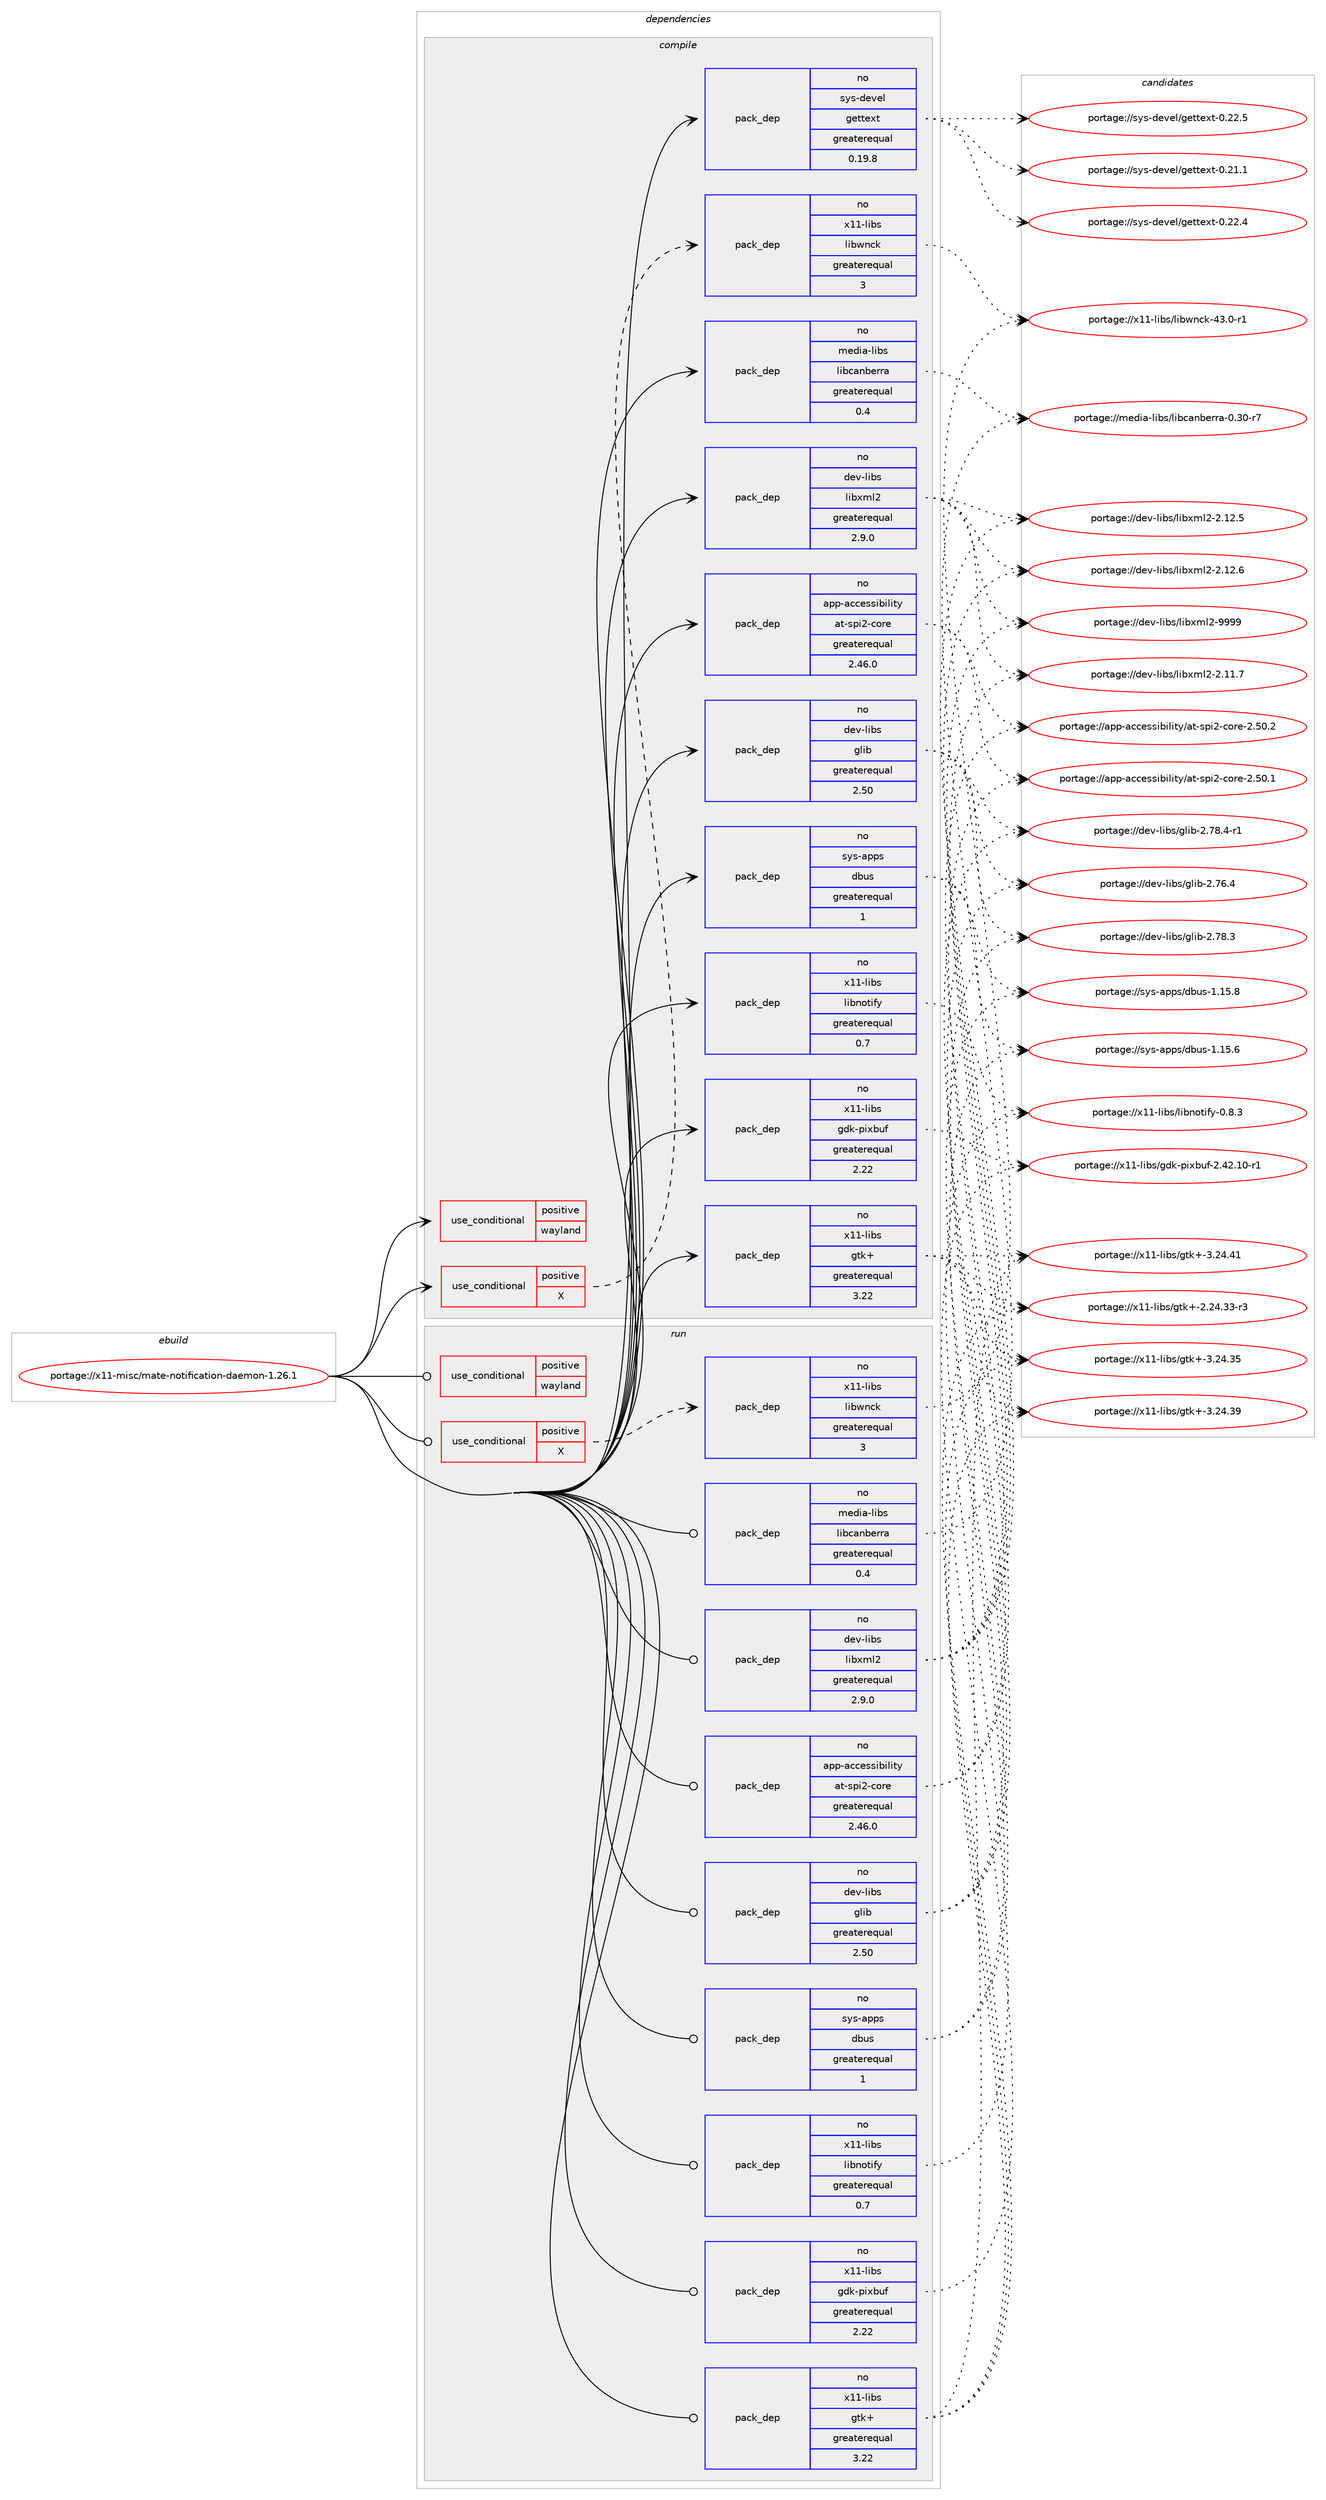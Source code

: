 digraph prolog {

# *************
# Graph options
# *************

newrank=true;
concentrate=true;
compound=true;
graph [rankdir=LR,fontname=Helvetica,fontsize=10,ranksep=1.5];#, ranksep=2.5, nodesep=0.2];
edge  [arrowhead=vee];
node  [fontname=Helvetica,fontsize=10];

# **********
# The ebuild
# **********

subgraph cluster_leftcol {
color=gray;
rank=same;
label=<<i>ebuild</i>>;
id [label="portage://x11-misc/mate-notification-daemon-1.26.1", color=red, width=4, href="../x11-misc/mate-notification-daemon-1.26.1.svg"];
}

# ****************
# The dependencies
# ****************

subgraph cluster_midcol {
color=gray;
label=<<i>dependencies</i>>;
subgraph cluster_compile {
fillcolor="#eeeeee";
style=filled;
label=<<i>compile</i>>;
subgraph cond4024 {
dependency6636 [label=<<TABLE BORDER="0" CELLBORDER="1" CELLSPACING="0" CELLPADDING="4"><TR><TD ROWSPAN="3" CELLPADDING="10">use_conditional</TD></TR><TR><TD>positive</TD></TR><TR><TD>X</TD></TR></TABLE>>, shape=none, color=red];
# *** BEGIN UNKNOWN DEPENDENCY TYPE (TODO) ***
# dependency6636 -> package_dependency(portage://x11-misc/mate-notification-daemon-1.26.1,install,no,x11-libs,libX11,none,[,,],[],[])
# *** END UNKNOWN DEPENDENCY TYPE (TODO) ***

subgraph pack2462 {
dependency6637 [label=<<TABLE BORDER="0" CELLBORDER="1" CELLSPACING="0" CELLPADDING="4" WIDTH="220"><TR><TD ROWSPAN="6" CELLPADDING="30">pack_dep</TD></TR><TR><TD WIDTH="110">no</TD></TR><TR><TD>x11-libs</TD></TR><TR><TD>libwnck</TD></TR><TR><TD>greaterequal</TD></TR><TR><TD>3</TD></TR></TABLE>>, shape=none, color=blue];
}
dependency6636:e -> dependency6637:w [weight=20,style="dashed",arrowhead="vee"];
}
id:e -> dependency6636:w [weight=20,style="solid",arrowhead="vee"];
subgraph cond4025 {
dependency6638 [label=<<TABLE BORDER="0" CELLBORDER="1" CELLSPACING="0" CELLPADDING="4"><TR><TD ROWSPAN="3" CELLPADDING="10">use_conditional</TD></TR><TR><TD>positive</TD></TR><TR><TD>wayland</TD></TR></TABLE>>, shape=none, color=red];
# *** BEGIN UNKNOWN DEPENDENCY TYPE (TODO) ***
# dependency6638 -> package_dependency(portage://x11-misc/mate-notification-daemon-1.26.1,install,no,gui-libs,gtk-layer-shell,none,[,,],[],[])
# *** END UNKNOWN DEPENDENCY TYPE (TODO) ***

}
id:e -> dependency6638:w [weight=20,style="solid",arrowhead="vee"];
subgraph pack2463 {
dependency6639 [label=<<TABLE BORDER="0" CELLBORDER="1" CELLSPACING="0" CELLPADDING="4" WIDTH="220"><TR><TD ROWSPAN="6" CELLPADDING="30">pack_dep</TD></TR><TR><TD WIDTH="110">no</TD></TR><TR><TD>app-accessibility</TD></TR><TR><TD>at-spi2-core</TD></TR><TR><TD>greaterequal</TD></TR><TR><TD>2.46.0</TD></TR></TABLE>>, shape=none, color=blue];
}
id:e -> dependency6639:w [weight=20,style="solid",arrowhead="vee"];
# *** BEGIN UNKNOWN DEPENDENCY TYPE (TODO) ***
# id -> package_dependency(portage://x11-misc/mate-notification-daemon-1.26.1,install,no,app-arch,xz-utils,none,[,,],[],[])
# *** END UNKNOWN DEPENDENCY TYPE (TODO) ***

subgraph pack2464 {
dependency6640 [label=<<TABLE BORDER="0" CELLBORDER="1" CELLSPACING="0" CELLPADDING="4" WIDTH="220"><TR><TD ROWSPAN="6" CELLPADDING="30">pack_dep</TD></TR><TR><TD WIDTH="110">no</TD></TR><TR><TD>dev-libs</TD></TR><TR><TD>glib</TD></TR><TR><TD>greaterequal</TD></TR><TR><TD>2.50</TD></TR></TABLE>>, shape=none, color=blue];
}
id:e -> dependency6640:w [weight=20,style="solid",arrowhead="vee"];
subgraph pack2465 {
dependency6641 [label=<<TABLE BORDER="0" CELLBORDER="1" CELLSPACING="0" CELLPADDING="4" WIDTH="220"><TR><TD ROWSPAN="6" CELLPADDING="30">pack_dep</TD></TR><TR><TD WIDTH="110">no</TD></TR><TR><TD>dev-libs</TD></TR><TR><TD>libxml2</TD></TR><TR><TD>greaterequal</TD></TR><TR><TD>2.9.0</TD></TR></TABLE>>, shape=none, color=blue];
}
id:e -> dependency6641:w [weight=20,style="solid",arrowhead="vee"];
# *** BEGIN UNKNOWN DEPENDENCY TYPE (TODO) ***
# id -> package_dependency(portage://x11-misc/mate-notification-daemon-1.26.1,install,no,dev-util,gdbus-codegen,none,[,,],[],[])
# *** END UNKNOWN DEPENDENCY TYPE (TODO) ***

# *** BEGIN UNKNOWN DEPENDENCY TYPE (TODO) ***
# id -> package_dependency(portage://x11-misc/mate-notification-daemon-1.26.1,install,no,mate-base,mate-panel,none,[,,],[],[])
# *** END UNKNOWN DEPENDENCY TYPE (TODO) ***

subgraph pack2466 {
dependency6642 [label=<<TABLE BORDER="0" CELLBORDER="1" CELLSPACING="0" CELLPADDING="4" WIDTH="220"><TR><TD ROWSPAN="6" CELLPADDING="30">pack_dep</TD></TR><TR><TD WIDTH="110">no</TD></TR><TR><TD>media-libs</TD></TR><TR><TD>libcanberra</TD></TR><TR><TD>greaterequal</TD></TR><TR><TD>0.4</TD></TR></TABLE>>, shape=none, color=blue];
}
id:e -> dependency6642:w [weight=20,style="solid",arrowhead="vee"];
subgraph pack2467 {
dependency6643 [label=<<TABLE BORDER="0" CELLBORDER="1" CELLSPACING="0" CELLPADDING="4" WIDTH="220"><TR><TD ROWSPAN="6" CELLPADDING="30">pack_dep</TD></TR><TR><TD WIDTH="110">no</TD></TR><TR><TD>sys-apps</TD></TR><TR><TD>dbus</TD></TR><TR><TD>greaterequal</TD></TR><TR><TD>1</TD></TR></TABLE>>, shape=none, color=blue];
}
id:e -> dependency6643:w [weight=20,style="solid",arrowhead="vee"];
subgraph pack2468 {
dependency6644 [label=<<TABLE BORDER="0" CELLBORDER="1" CELLSPACING="0" CELLPADDING="4" WIDTH="220"><TR><TD ROWSPAN="6" CELLPADDING="30">pack_dep</TD></TR><TR><TD WIDTH="110">no</TD></TR><TR><TD>sys-devel</TD></TR><TR><TD>gettext</TD></TR><TR><TD>greaterequal</TD></TR><TR><TD>0.19.8</TD></TR></TABLE>>, shape=none, color=blue];
}
id:e -> dependency6644:w [weight=20,style="solid",arrowhead="vee"];
# *** BEGIN UNKNOWN DEPENDENCY TYPE (TODO) ***
# id -> package_dependency(portage://x11-misc/mate-notification-daemon-1.26.1,install,no,virtual,pkgconfig,none,[,,],[],[])
# *** END UNKNOWN DEPENDENCY TYPE (TODO) ***

# *** BEGIN UNKNOWN DEPENDENCY TYPE (TODO) ***
# id -> package_dependency(portage://x11-misc/mate-notification-daemon-1.26.1,install,no,x11-libs,cairo,none,[,,],[],[])
# *** END UNKNOWN DEPENDENCY TYPE (TODO) ***

subgraph pack2469 {
dependency6645 [label=<<TABLE BORDER="0" CELLBORDER="1" CELLSPACING="0" CELLPADDING="4" WIDTH="220"><TR><TD ROWSPAN="6" CELLPADDING="30">pack_dep</TD></TR><TR><TD WIDTH="110">no</TD></TR><TR><TD>x11-libs</TD></TR><TR><TD>gdk-pixbuf</TD></TR><TR><TD>greaterequal</TD></TR><TR><TD>2.22</TD></TR></TABLE>>, shape=none, color=blue];
}
id:e -> dependency6645:w [weight=20,style="solid",arrowhead="vee"];
subgraph pack2470 {
dependency6646 [label=<<TABLE BORDER="0" CELLBORDER="1" CELLSPACING="0" CELLPADDING="4" WIDTH="220"><TR><TD ROWSPAN="6" CELLPADDING="30">pack_dep</TD></TR><TR><TD WIDTH="110">no</TD></TR><TR><TD>x11-libs</TD></TR><TR><TD>gtk+</TD></TR><TR><TD>greaterequal</TD></TR><TR><TD>3.22</TD></TR></TABLE>>, shape=none, color=blue];
}
id:e -> dependency6646:w [weight=20,style="solid",arrowhead="vee"];
subgraph pack2471 {
dependency6647 [label=<<TABLE BORDER="0" CELLBORDER="1" CELLSPACING="0" CELLPADDING="4" WIDTH="220"><TR><TD ROWSPAN="6" CELLPADDING="30">pack_dep</TD></TR><TR><TD WIDTH="110">no</TD></TR><TR><TD>x11-libs</TD></TR><TR><TD>libnotify</TD></TR><TR><TD>greaterequal</TD></TR><TR><TD>0.7</TD></TR></TABLE>>, shape=none, color=blue];
}
id:e -> dependency6647:w [weight=20,style="solid",arrowhead="vee"];
}
subgraph cluster_compileandrun {
fillcolor="#eeeeee";
style=filled;
label=<<i>compile and run</i>>;
}
subgraph cluster_run {
fillcolor="#eeeeee";
style=filled;
label=<<i>run</i>>;
subgraph cond4026 {
dependency6648 [label=<<TABLE BORDER="0" CELLBORDER="1" CELLSPACING="0" CELLPADDING="4"><TR><TD ROWSPAN="3" CELLPADDING="10">use_conditional</TD></TR><TR><TD>positive</TD></TR><TR><TD>X</TD></TR></TABLE>>, shape=none, color=red];
# *** BEGIN UNKNOWN DEPENDENCY TYPE (TODO) ***
# dependency6648 -> package_dependency(portage://x11-misc/mate-notification-daemon-1.26.1,run,no,x11-libs,libX11,none,[,,],[],[])
# *** END UNKNOWN DEPENDENCY TYPE (TODO) ***

subgraph pack2472 {
dependency6649 [label=<<TABLE BORDER="0" CELLBORDER="1" CELLSPACING="0" CELLPADDING="4" WIDTH="220"><TR><TD ROWSPAN="6" CELLPADDING="30">pack_dep</TD></TR><TR><TD WIDTH="110">no</TD></TR><TR><TD>x11-libs</TD></TR><TR><TD>libwnck</TD></TR><TR><TD>greaterequal</TD></TR><TR><TD>3</TD></TR></TABLE>>, shape=none, color=blue];
}
dependency6648:e -> dependency6649:w [weight=20,style="dashed",arrowhead="vee"];
}
id:e -> dependency6648:w [weight=20,style="solid",arrowhead="odot"];
subgraph cond4027 {
dependency6650 [label=<<TABLE BORDER="0" CELLBORDER="1" CELLSPACING="0" CELLPADDING="4"><TR><TD ROWSPAN="3" CELLPADDING="10">use_conditional</TD></TR><TR><TD>positive</TD></TR><TR><TD>wayland</TD></TR></TABLE>>, shape=none, color=red];
# *** BEGIN UNKNOWN DEPENDENCY TYPE (TODO) ***
# dependency6650 -> package_dependency(portage://x11-misc/mate-notification-daemon-1.26.1,run,no,gui-libs,gtk-layer-shell,none,[,,],[],[])
# *** END UNKNOWN DEPENDENCY TYPE (TODO) ***

}
id:e -> dependency6650:w [weight=20,style="solid",arrowhead="odot"];
subgraph pack2473 {
dependency6651 [label=<<TABLE BORDER="0" CELLBORDER="1" CELLSPACING="0" CELLPADDING="4" WIDTH="220"><TR><TD ROWSPAN="6" CELLPADDING="30">pack_dep</TD></TR><TR><TD WIDTH="110">no</TD></TR><TR><TD>app-accessibility</TD></TR><TR><TD>at-spi2-core</TD></TR><TR><TD>greaterequal</TD></TR><TR><TD>2.46.0</TD></TR></TABLE>>, shape=none, color=blue];
}
id:e -> dependency6651:w [weight=20,style="solid",arrowhead="odot"];
subgraph pack2474 {
dependency6652 [label=<<TABLE BORDER="0" CELLBORDER="1" CELLSPACING="0" CELLPADDING="4" WIDTH="220"><TR><TD ROWSPAN="6" CELLPADDING="30">pack_dep</TD></TR><TR><TD WIDTH="110">no</TD></TR><TR><TD>dev-libs</TD></TR><TR><TD>glib</TD></TR><TR><TD>greaterequal</TD></TR><TR><TD>2.50</TD></TR></TABLE>>, shape=none, color=blue];
}
id:e -> dependency6652:w [weight=20,style="solid",arrowhead="odot"];
subgraph pack2475 {
dependency6653 [label=<<TABLE BORDER="0" CELLBORDER="1" CELLSPACING="0" CELLPADDING="4" WIDTH="220"><TR><TD ROWSPAN="6" CELLPADDING="30">pack_dep</TD></TR><TR><TD WIDTH="110">no</TD></TR><TR><TD>dev-libs</TD></TR><TR><TD>libxml2</TD></TR><TR><TD>greaterequal</TD></TR><TR><TD>2.9.0</TD></TR></TABLE>>, shape=none, color=blue];
}
id:e -> dependency6653:w [weight=20,style="solid",arrowhead="odot"];
subgraph pack2476 {
dependency6654 [label=<<TABLE BORDER="0" CELLBORDER="1" CELLSPACING="0" CELLPADDING="4" WIDTH="220"><TR><TD ROWSPAN="6" CELLPADDING="30">pack_dep</TD></TR><TR><TD WIDTH="110">no</TD></TR><TR><TD>media-libs</TD></TR><TR><TD>libcanberra</TD></TR><TR><TD>greaterequal</TD></TR><TR><TD>0.4</TD></TR></TABLE>>, shape=none, color=blue];
}
id:e -> dependency6654:w [weight=20,style="solid",arrowhead="odot"];
subgraph pack2477 {
dependency6655 [label=<<TABLE BORDER="0" CELLBORDER="1" CELLSPACING="0" CELLPADDING="4" WIDTH="220"><TR><TD ROWSPAN="6" CELLPADDING="30">pack_dep</TD></TR><TR><TD WIDTH="110">no</TD></TR><TR><TD>sys-apps</TD></TR><TR><TD>dbus</TD></TR><TR><TD>greaterequal</TD></TR><TR><TD>1</TD></TR></TABLE>>, shape=none, color=blue];
}
id:e -> dependency6655:w [weight=20,style="solid",arrowhead="odot"];
# *** BEGIN UNKNOWN DEPENDENCY TYPE (TODO) ***
# id -> package_dependency(portage://x11-misc/mate-notification-daemon-1.26.1,run,no,x11-libs,cairo,none,[,,],[],[])
# *** END UNKNOWN DEPENDENCY TYPE (TODO) ***

subgraph pack2478 {
dependency6656 [label=<<TABLE BORDER="0" CELLBORDER="1" CELLSPACING="0" CELLPADDING="4" WIDTH="220"><TR><TD ROWSPAN="6" CELLPADDING="30">pack_dep</TD></TR><TR><TD WIDTH="110">no</TD></TR><TR><TD>x11-libs</TD></TR><TR><TD>gdk-pixbuf</TD></TR><TR><TD>greaterequal</TD></TR><TR><TD>2.22</TD></TR></TABLE>>, shape=none, color=blue];
}
id:e -> dependency6656:w [weight=20,style="solid",arrowhead="odot"];
subgraph pack2479 {
dependency6657 [label=<<TABLE BORDER="0" CELLBORDER="1" CELLSPACING="0" CELLPADDING="4" WIDTH="220"><TR><TD ROWSPAN="6" CELLPADDING="30">pack_dep</TD></TR><TR><TD WIDTH="110">no</TD></TR><TR><TD>x11-libs</TD></TR><TR><TD>gtk+</TD></TR><TR><TD>greaterequal</TD></TR><TR><TD>3.22</TD></TR></TABLE>>, shape=none, color=blue];
}
id:e -> dependency6657:w [weight=20,style="solid",arrowhead="odot"];
subgraph pack2480 {
dependency6658 [label=<<TABLE BORDER="0" CELLBORDER="1" CELLSPACING="0" CELLPADDING="4" WIDTH="220"><TR><TD ROWSPAN="6" CELLPADDING="30">pack_dep</TD></TR><TR><TD WIDTH="110">no</TD></TR><TR><TD>x11-libs</TD></TR><TR><TD>libnotify</TD></TR><TR><TD>greaterequal</TD></TR><TR><TD>0.7</TD></TR></TABLE>>, shape=none, color=blue];
}
id:e -> dependency6658:w [weight=20,style="solid",arrowhead="odot"];
# *** BEGIN UNKNOWN DEPENDENCY TYPE (TODO) ***
# id -> package_dependency(portage://x11-misc/mate-notification-daemon-1.26.1,run,weak,x11-misc,notification-daemon,none,[,,],[],[])
# *** END UNKNOWN DEPENDENCY TYPE (TODO) ***

# *** BEGIN UNKNOWN DEPENDENCY TYPE (TODO) ***
# id -> package_dependency(portage://x11-misc/mate-notification-daemon-1.26.1,run,weak,x11-misc,notify-osd,none,[,,],[],[])
# *** END UNKNOWN DEPENDENCY TYPE (TODO) ***

}
}

# **************
# The candidates
# **************

subgraph cluster_choices {
rank=same;
color=gray;
label=<<i>candidates</i>>;

subgraph choice2462 {
color=black;
nodesep=1;
choice1204949451081059811547108105981191109910745525146484511449 [label="portage://x11-libs/libwnck-43.0-r1", color=red, width=4,href="../x11-libs/libwnck-43.0-r1.svg"];
dependency6637:e -> choice1204949451081059811547108105981191109910745525146484511449:w [style=dotted,weight="100"];
}
subgraph choice2463 {
color=black;
nodesep=1;
choice97112112459799991011151151059810510810511612147971164511511210550459911111410145504653484649 [label="portage://app-accessibility/at-spi2-core-2.50.1", color=red, width=4,href="../app-accessibility/at-spi2-core-2.50.1.svg"];
choice97112112459799991011151151059810510810511612147971164511511210550459911111410145504653484650 [label="portage://app-accessibility/at-spi2-core-2.50.2", color=red, width=4,href="../app-accessibility/at-spi2-core-2.50.2.svg"];
dependency6639:e -> choice97112112459799991011151151059810510810511612147971164511511210550459911111410145504653484649:w [style=dotted,weight="100"];
dependency6639:e -> choice97112112459799991011151151059810510810511612147971164511511210550459911111410145504653484650:w [style=dotted,weight="100"];
}
subgraph choice2464 {
color=black;
nodesep=1;
choice1001011184510810598115471031081059845504655544652 [label="portage://dev-libs/glib-2.76.4", color=red, width=4,href="../dev-libs/glib-2.76.4.svg"];
choice1001011184510810598115471031081059845504655564651 [label="portage://dev-libs/glib-2.78.3", color=red, width=4,href="../dev-libs/glib-2.78.3.svg"];
choice10010111845108105981154710310810598455046555646524511449 [label="portage://dev-libs/glib-2.78.4-r1", color=red, width=4,href="../dev-libs/glib-2.78.4-r1.svg"];
dependency6640:e -> choice1001011184510810598115471031081059845504655544652:w [style=dotted,weight="100"];
dependency6640:e -> choice1001011184510810598115471031081059845504655564651:w [style=dotted,weight="100"];
dependency6640:e -> choice10010111845108105981154710310810598455046555646524511449:w [style=dotted,weight="100"];
}
subgraph choice2465 {
color=black;
nodesep=1;
choice100101118451081059811547108105981201091085045504649494655 [label="portage://dev-libs/libxml2-2.11.7", color=red, width=4,href="../dev-libs/libxml2-2.11.7.svg"];
choice100101118451081059811547108105981201091085045504649504653 [label="portage://dev-libs/libxml2-2.12.5", color=red, width=4,href="../dev-libs/libxml2-2.12.5.svg"];
choice100101118451081059811547108105981201091085045504649504654 [label="portage://dev-libs/libxml2-2.12.6", color=red, width=4,href="../dev-libs/libxml2-2.12.6.svg"];
choice10010111845108105981154710810598120109108504557575757 [label="portage://dev-libs/libxml2-9999", color=red, width=4,href="../dev-libs/libxml2-9999.svg"];
dependency6641:e -> choice100101118451081059811547108105981201091085045504649494655:w [style=dotted,weight="100"];
dependency6641:e -> choice100101118451081059811547108105981201091085045504649504653:w [style=dotted,weight="100"];
dependency6641:e -> choice100101118451081059811547108105981201091085045504649504654:w [style=dotted,weight="100"];
dependency6641:e -> choice10010111845108105981154710810598120109108504557575757:w [style=dotted,weight="100"];
}
subgraph choice2466 {
color=black;
nodesep=1;
choice10910110010597451081059811547108105989997110981011141149745484651484511455 [label="portage://media-libs/libcanberra-0.30-r7", color=red, width=4,href="../media-libs/libcanberra-0.30-r7.svg"];
dependency6642:e -> choice10910110010597451081059811547108105989997110981011141149745484651484511455:w [style=dotted,weight="100"];
}
subgraph choice2467 {
color=black;
nodesep=1;
choice1151211154597112112115471009811711545494649534654 [label="portage://sys-apps/dbus-1.15.6", color=red, width=4,href="../sys-apps/dbus-1.15.6.svg"];
choice1151211154597112112115471009811711545494649534656 [label="portage://sys-apps/dbus-1.15.8", color=red, width=4,href="../sys-apps/dbus-1.15.8.svg"];
dependency6643:e -> choice1151211154597112112115471009811711545494649534654:w [style=dotted,weight="100"];
dependency6643:e -> choice1151211154597112112115471009811711545494649534656:w [style=dotted,weight="100"];
}
subgraph choice2468 {
color=black;
nodesep=1;
choice115121115451001011181011084710310111611610112011645484650494649 [label="portage://sys-devel/gettext-0.21.1", color=red, width=4,href="../sys-devel/gettext-0.21.1.svg"];
choice115121115451001011181011084710310111611610112011645484650504652 [label="portage://sys-devel/gettext-0.22.4", color=red, width=4,href="../sys-devel/gettext-0.22.4.svg"];
choice115121115451001011181011084710310111611610112011645484650504653 [label="portage://sys-devel/gettext-0.22.5", color=red, width=4,href="../sys-devel/gettext-0.22.5.svg"];
dependency6644:e -> choice115121115451001011181011084710310111611610112011645484650494649:w [style=dotted,weight="100"];
dependency6644:e -> choice115121115451001011181011084710310111611610112011645484650504652:w [style=dotted,weight="100"];
dependency6644:e -> choice115121115451001011181011084710310111611610112011645484650504653:w [style=dotted,weight="100"];
}
subgraph choice2469 {
color=black;
nodesep=1;
choice1204949451081059811547103100107451121051209811710245504652504649484511449 [label="portage://x11-libs/gdk-pixbuf-2.42.10-r1", color=red, width=4,href="../x11-libs/gdk-pixbuf-2.42.10-r1.svg"];
dependency6645:e -> choice1204949451081059811547103100107451121051209811710245504652504649484511449:w [style=dotted,weight="100"];
}
subgraph choice2470 {
color=black;
nodesep=1;
choice12049494510810598115471031161074345504650524651514511451 [label="portage://x11-libs/gtk+-2.24.33-r3", color=red, width=4,href="../x11-libs/gtk+-2.24.33-r3.svg"];
choice1204949451081059811547103116107434551465052465153 [label="portage://x11-libs/gtk+-3.24.35", color=red, width=4,href="../x11-libs/gtk+-3.24.35.svg"];
choice1204949451081059811547103116107434551465052465157 [label="portage://x11-libs/gtk+-3.24.39", color=red, width=4,href="../x11-libs/gtk+-3.24.39.svg"];
choice1204949451081059811547103116107434551465052465249 [label="portage://x11-libs/gtk+-3.24.41", color=red, width=4,href="../x11-libs/gtk+-3.24.41.svg"];
dependency6646:e -> choice12049494510810598115471031161074345504650524651514511451:w [style=dotted,weight="100"];
dependency6646:e -> choice1204949451081059811547103116107434551465052465153:w [style=dotted,weight="100"];
dependency6646:e -> choice1204949451081059811547103116107434551465052465157:w [style=dotted,weight="100"];
dependency6646:e -> choice1204949451081059811547103116107434551465052465249:w [style=dotted,weight="100"];
}
subgraph choice2471 {
color=black;
nodesep=1;
choice120494945108105981154710810598110111116105102121454846564651 [label="portage://x11-libs/libnotify-0.8.3", color=red, width=4,href="../x11-libs/libnotify-0.8.3.svg"];
dependency6647:e -> choice120494945108105981154710810598110111116105102121454846564651:w [style=dotted,weight="100"];
}
subgraph choice2472 {
color=black;
nodesep=1;
choice1204949451081059811547108105981191109910745525146484511449 [label="portage://x11-libs/libwnck-43.0-r1", color=red, width=4,href="../x11-libs/libwnck-43.0-r1.svg"];
dependency6649:e -> choice1204949451081059811547108105981191109910745525146484511449:w [style=dotted,weight="100"];
}
subgraph choice2473 {
color=black;
nodesep=1;
choice97112112459799991011151151059810510810511612147971164511511210550459911111410145504653484649 [label="portage://app-accessibility/at-spi2-core-2.50.1", color=red, width=4,href="../app-accessibility/at-spi2-core-2.50.1.svg"];
choice97112112459799991011151151059810510810511612147971164511511210550459911111410145504653484650 [label="portage://app-accessibility/at-spi2-core-2.50.2", color=red, width=4,href="../app-accessibility/at-spi2-core-2.50.2.svg"];
dependency6651:e -> choice97112112459799991011151151059810510810511612147971164511511210550459911111410145504653484649:w [style=dotted,weight="100"];
dependency6651:e -> choice97112112459799991011151151059810510810511612147971164511511210550459911111410145504653484650:w [style=dotted,weight="100"];
}
subgraph choice2474 {
color=black;
nodesep=1;
choice1001011184510810598115471031081059845504655544652 [label="portage://dev-libs/glib-2.76.4", color=red, width=4,href="../dev-libs/glib-2.76.4.svg"];
choice1001011184510810598115471031081059845504655564651 [label="portage://dev-libs/glib-2.78.3", color=red, width=4,href="../dev-libs/glib-2.78.3.svg"];
choice10010111845108105981154710310810598455046555646524511449 [label="portage://dev-libs/glib-2.78.4-r1", color=red, width=4,href="../dev-libs/glib-2.78.4-r1.svg"];
dependency6652:e -> choice1001011184510810598115471031081059845504655544652:w [style=dotted,weight="100"];
dependency6652:e -> choice1001011184510810598115471031081059845504655564651:w [style=dotted,weight="100"];
dependency6652:e -> choice10010111845108105981154710310810598455046555646524511449:w [style=dotted,weight="100"];
}
subgraph choice2475 {
color=black;
nodesep=1;
choice100101118451081059811547108105981201091085045504649494655 [label="portage://dev-libs/libxml2-2.11.7", color=red, width=4,href="../dev-libs/libxml2-2.11.7.svg"];
choice100101118451081059811547108105981201091085045504649504653 [label="portage://dev-libs/libxml2-2.12.5", color=red, width=4,href="../dev-libs/libxml2-2.12.5.svg"];
choice100101118451081059811547108105981201091085045504649504654 [label="portage://dev-libs/libxml2-2.12.6", color=red, width=4,href="../dev-libs/libxml2-2.12.6.svg"];
choice10010111845108105981154710810598120109108504557575757 [label="portage://dev-libs/libxml2-9999", color=red, width=4,href="../dev-libs/libxml2-9999.svg"];
dependency6653:e -> choice100101118451081059811547108105981201091085045504649494655:w [style=dotted,weight="100"];
dependency6653:e -> choice100101118451081059811547108105981201091085045504649504653:w [style=dotted,weight="100"];
dependency6653:e -> choice100101118451081059811547108105981201091085045504649504654:w [style=dotted,weight="100"];
dependency6653:e -> choice10010111845108105981154710810598120109108504557575757:w [style=dotted,weight="100"];
}
subgraph choice2476 {
color=black;
nodesep=1;
choice10910110010597451081059811547108105989997110981011141149745484651484511455 [label="portage://media-libs/libcanberra-0.30-r7", color=red, width=4,href="../media-libs/libcanberra-0.30-r7.svg"];
dependency6654:e -> choice10910110010597451081059811547108105989997110981011141149745484651484511455:w [style=dotted,weight="100"];
}
subgraph choice2477 {
color=black;
nodesep=1;
choice1151211154597112112115471009811711545494649534654 [label="portage://sys-apps/dbus-1.15.6", color=red, width=4,href="../sys-apps/dbus-1.15.6.svg"];
choice1151211154597112112115471009811711545494649534656 [label="portage://sys-apps/dbus-1.15.8", color=red, width=4,href="../sys-apps/dbus-1.15.8.svg"];
dependency6655:e -> choice1151211154597112112115471009811711545494649534654:w [style=dotted,weight="100"];
dependency6655:e -> choice1151211154597112112115471009811711545494649534656:w [style=dotted,weight="100"];
}
subgraph choice2478 {
color=black;
nodesep=1;
choice1204949451081059811547103100107451121051209811710245504652504649484511449 [label="portage://x11-libs/gdk-pixbuf-2.42.10-r1", color=red, width=4,href="../x11-libs/gdk-pixbuf-2.42.10-r1.svg"];
dependency6656:e -> choice1204949451081059811547103100107451121051209811710245504652504649484511449:w [style=dotted,weight="100"];
}
subgraph choice2479 {
color=black;
nodesep=1;
choice12049494510810598115471031161074345504650524651514511451 [label="portage://x11-libs/gtk+-2.24.33-r3", color=red, width=4,href="../x11-libs/gtk+-2.24.33-r3.svg"];
choice1204949451081059811547103116107434551465052465153 [label="portage://x11-libs/gtk+-3.24.35", color=red, width=4,href="../x11-libs/gtk+-3.24.35.svg"];
choice1204949451081059811547103116107434551465052465157 [label="portage://x11-libs/gtk+-3.24.39", color=red, width=4,href="../x11-libs/gtk+-3.24.39.svg"];
choice1204949451081059811547103116107434551465052465249 [label="portage://x11-libs/gtk+-3.24.41", color=red, width=4,href="../x11-libs/gtk+-3.24.41.svg"];
dependency6657:e -> choice12049494510810598115471031161074345504650524651514511451:w [style=dotted,weight="100"];
dependency6657:e -> choice1204949451081059811547103116107434551465052465153:w [style=dotted,weight="100"];
dependency6657:e -> choice1204949451081059811547103116107434551465052465157:w [style=dotted,weight="100"];
dependency6657:e -> choice1204949451081059811547103116107434551465052465249:w [style=dotted,weight="100"];
}
subgraph choice2480 {
color=black;
nodesep=1;
choice120494945108105981154710810598110111116105102121454846564651 [label="portage://x11-libs/libnotify-0.8.3", color=red, width=4,href="../x11-libs/libnotify-0.8.3.svg"];
dependency6658:e -> choice120494945108105981154710810598110111116105102121454846564651:w [style=dotted,weight="100"];
}
}

}
